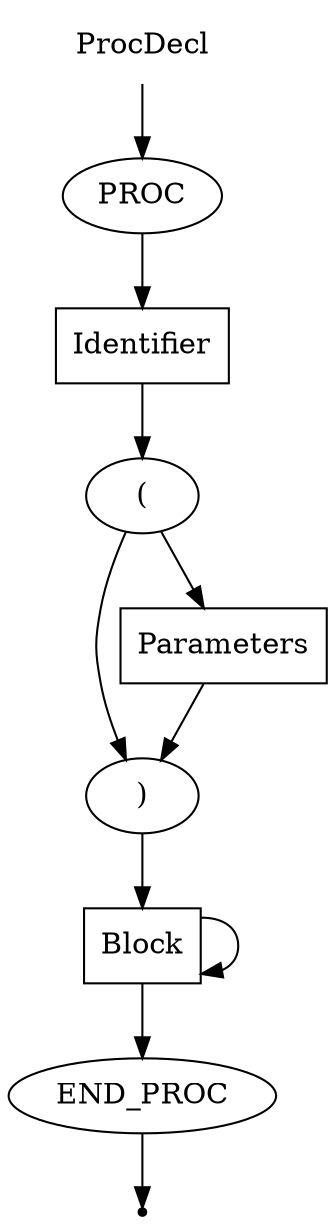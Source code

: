 digraph ProcDecl {
  start [label="ProcDecl" shape=plaintext];
  A [label="PROC" shape=oval];
  B [label="Identifier" shape=box];
  C [label="(" shape=oval];
  D [label=")" shape=oval];
  E [label="Parameters" shape=box];
  F [label="Block" shape=box];
  G [label="END_PROC" shape=oval];
  end [label="" shape=point];
  start -> A;
  A -> B;
  B -> C;
  C -> E;
  C -> D;
  D -> F;
  E -> D;
  F -> F;
  F -> G;
  G -> end;
}
